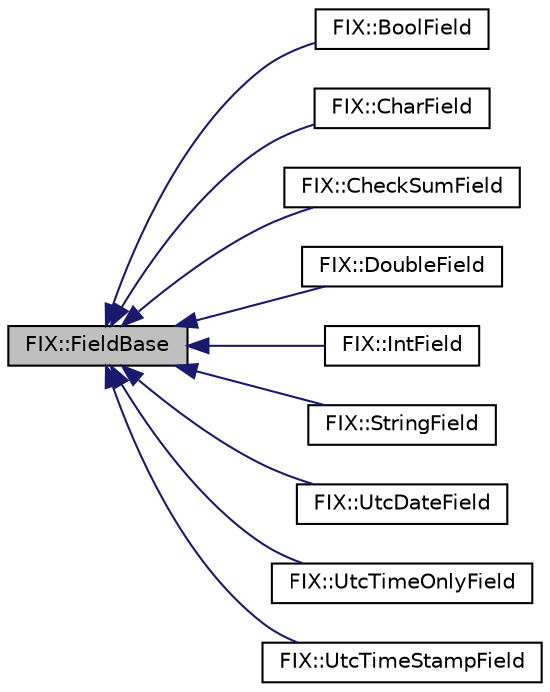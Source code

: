 digraph "FIX::FieldBase"
{
  edge [fontname="Helvetica",fontsize="10",labelfontname="Helvetica",labelfontsize="10"];
  node [fontname="Helvetica",fontsize="10",shape=record];
  rankdir="LR";
  Node0 [label="FIX::FieldBase",height=0.2,width=0.4,color="black", fillcolor="grey75", style="filled", fontcolor="black"];
  Node0 -> Node1 [dir="back",color="midnightblue",fontsize="10",style="solid",fontname="Helvetica"];
  Node1 [label="FIX::BoolField",height=0.2,width=0.4,color="black", fillcolor="white", style="filled",URL="$class_f_i_x_1_1_bool_field.html",tooltip="Field that contains a boolean value. "];
  Node0 -> Node2 [dir="back",color="midnightblue",fontsize="10",style="solid",fontname="Helvetica"];
  Node2 [label="FIX::CharField",height=0.2,width=0.4,color="black", fillcolor="white", style="filled",URL="$class_f_i_x_1_1_char_field.html",tooltip="Field that contains a character value. "];
  Node0 -> Node3 [dir="back",color="midnightblue",fontsize="10",style="solid",fontname="Helvetica"];
  Node3 [label="FIX::CheckSumField",height=0.2,width=0.4,color="black", fillcolor="white", style="filled",URL="$class_f_i_x_1_1_check_sum_field.html",tooltip="Field that contains a checksum value. "];
  Node0 -> Node4 [dir="back",color="midnightblue",fontsize="10",style="solid",fontname="Helvetica"];
  Node4 [label="FIX::DoubleField",height=0.2,width=0.4,color="black", fillcolor="white", style="filled",URL="$class_f_i_x_1_1_double_field.html",tooltip="Field that contains a double value. "];
  Node0 -> Node5 [dir="back",color="midnightblue",fontsize="10",style="solid",fontname="Helvetica"];
  Node5 [label="FIX::IntField",height=0.2,width=0.4,color="black", fillcolor="white", style="filled",URL="$class_f_i_x_1_1_int_field.html",tooltip="Field that contains an integer value. "];
  Node0 -> Node6 [dir="back",color="midnightblue",fontsize="10",style="solid",fontname="Helvetica"];
  Node6 [label="FIX::StringField",height=0.2,width=0.4,color="black", fillcolor="white", style="filled",URL="$class_f_i_x_1_1_string_field.html",tooltip="MSC doesn&#39;t support partial template specialization so we have this. "];
  Node0 -> Node7 [dir="back",color="midnightblue",fontsize="10",style="solid",fontname="Helvetica"];
  Node7 [label="FIX::UtcDateField",height=0.2,width=0.4,color="black", fillcolor="white", style="filled",URL="$class_f_i_x_1_1_utc_date_field.html",tooltip="Field that contains a UTC date value. "];
  Node0 -> Node8 [dir="back",color="midnightblue",fontsize="10",style="solid",fontname="Helvetica"];
  Node8 [label="FIX::UtcTimeOnlyField",height=0.2,width=0.4,color="black", fillcolor="white", style="filled",URL="$class_f_i_x_1_1_utc_time_only_field.html",tooltip="Field that contains a UTC time value. "];
  Node0 -> Node9 [dir="back",color="midnightblue",fontsize="10",style="solid",fontname="Helvetica"];
  Node9 [label="FIX::UtcTimeStampField",height=0.2,width=0.4,color="black", fillcolor="white", style="filled",URL="$class_f_i_x_1_1_utc_time_stamp_field.html",tooltip="Field that contains a UTC time stamp value. "];
}
